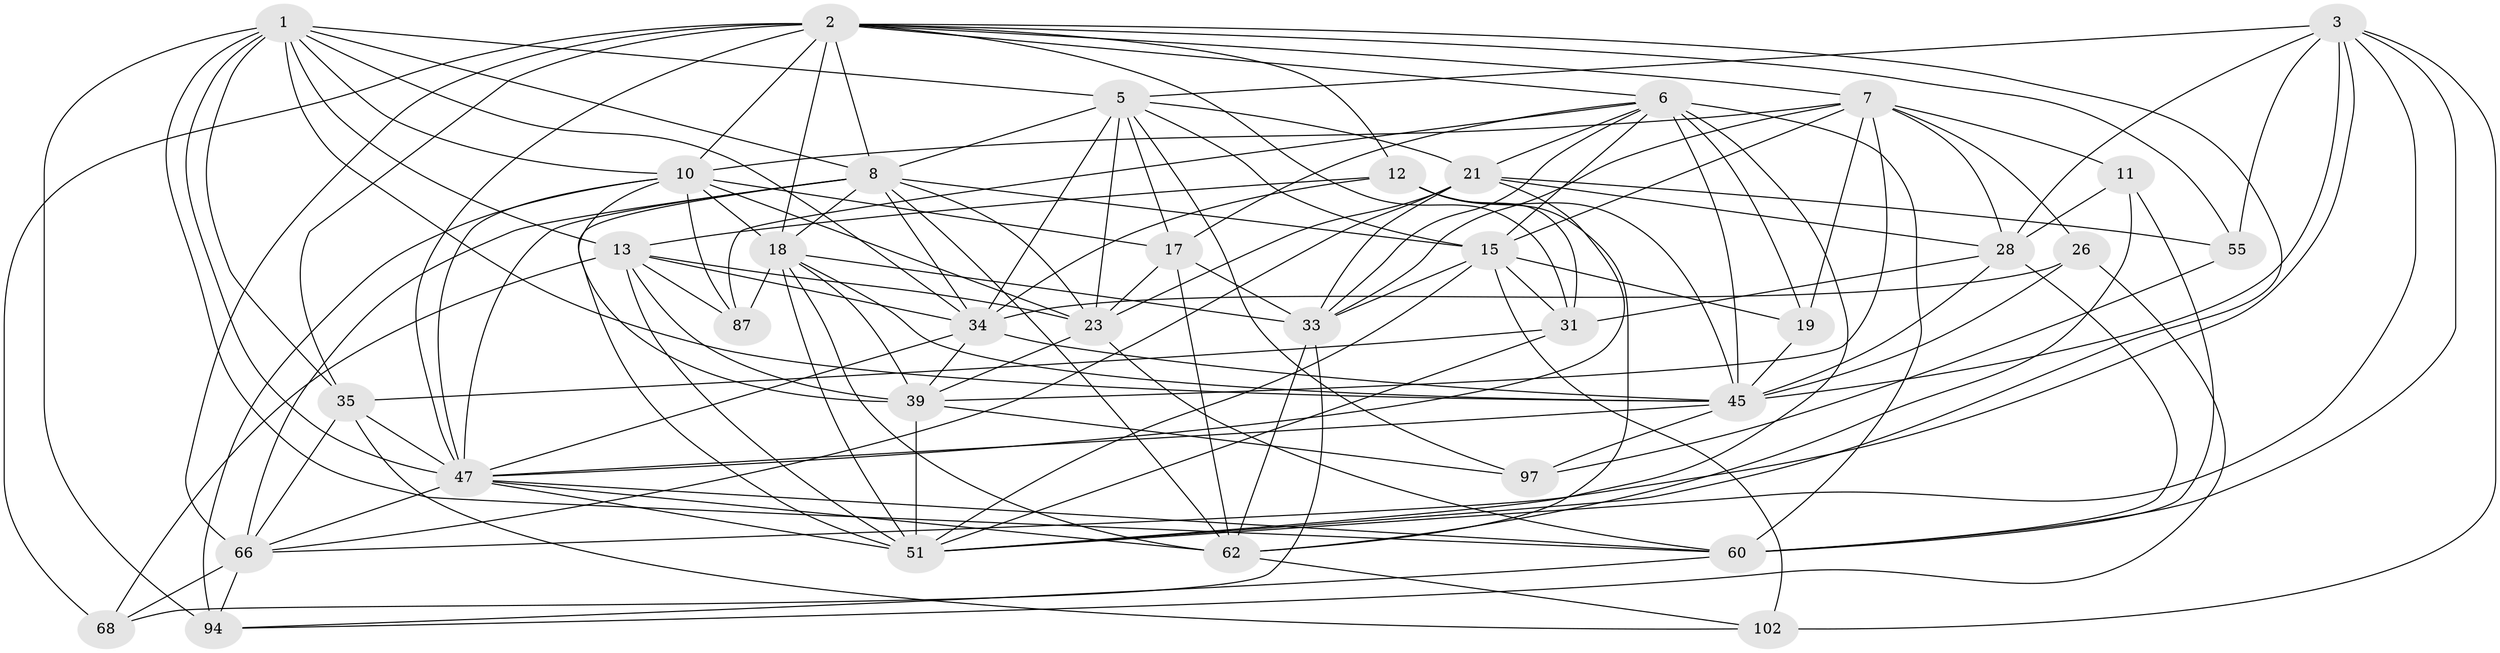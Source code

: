 // original degree distribution, {4: 1.0}
// Generated by graph-tools (version 1.1) at 2025/20/03/04/25 18:20:53]
// undirected, 36 vertices, 136 edges
graph export_dot {
graph [start="1"]
  node [color=gray90,style=filled];
  1 [super="+25+58"];
  2 [super="+29+81+22+86"];
  3 [super="+32+4+42"];
  5 [super="+95+14"];
  6 [super="+69+16"];
  7 [super="+76+9"];
  8 [super="+56+44+20"];
  10 [super="+40+90"];
  11;
  12 [super="+111"];
  13 [super="+48+24"];
  15 [super="+72+50"];
  17 [super="+54+27"];
  18 [super="+41+71"];
  19;
  21 [super="+38+113"];
  23 [super="+83+30"];
  26;
  28 [super="+92+75"];
  31 [super="+43"];
  33 [super="+59"];
  34 [super="+74+101"];
  35 [super="+36"];
  39 [super="+118+108+100"];
  45 [super="+73+106+70+104"];
  47 [super="+65+99+52"];
  51 [super="+67+77"];
  55;
  60 [super="+98"];
  62 [super="+64"];
  66 [super="+79+91"];
  68;
  87;
  94 [super="+120"];
  97;
  102;
  1 -- 35;
  1 -- 94 [weight=2];
  1 -- 8;
  1 -- 60;
  1 -- 13;
  1 -- 5 [weight=2];
  1 -- 34;
  1 -- 10;
  1 -- 47;
  1 -- 45;
  2 -- 66 [weight=2];
  2 -- 8;
  2 -- 47;
  2 -- 18;
  2 -- 68;
  2 -- 6;
  2 -- 55;
  2 -- 35;
  2 -- 7;
  2 -- 12;
  2 -- 31;
  2 -- 10;
  2 -- 51;
  3 -- 45;
  3 -- 66;
  3 -- 28;
  3 -- 51;
  3 -- 60;
  3 -- 102;
  3 -- 5;
  3 -- 55;
  5 -- 8 [weight=2];
  5 -- 17;
  5 -- 34;
  5 -- 97;
  5 -- 21;
  5 -- 23;
  5 -- 15 [weight=2];
  6 -- 19;
  6 -- 15;
  6 -- 45 [weight=3];
  6 -- 33;
  6 -- 87;
  6 -- 60;
  6 -- 17;
  6 -- 21;
  6 -- 51;
  7 -- 15;
  7 -- 28 [weight=2];
  7 -- 33;
  7 -- 19;
  7 -- 26;
  7 -- 11;
  7 -- 39;
  7 -- 10;
  8 -- 51;
  8 -- 15;
  8 -- 34 [weight=2];
  8 -- 66 [weight=2];
  8 -- 18;
  8 -- 23;
  8 -- 62;
  8 -- 47;
  10 -- 47 [weight=3];
  10 -- 17 [weight=3];
  10 -- 39;
  10 -- 18;
  10 -- 87;
  10 -- 94;
  10 -- 23;
  11 -- 62;
  11 -- 60;
  11 -- 28;
  12 -- 62;
  12 -- 31;
  12 -- 13;
  12 -- 34;
  12 -- 45;
  13 -- 68;
  13 -- 87;
  13 -- 34;
  13 -- 23;
  13 -- 39;
  13 -- 51;
  15 -- 51;
  15 -- 33;
  15 -- 19;
  15 -- 31;
  15 -- 102;
  17 -- 23;
  17 -- 62;
  17 -- 33;
  18 -- 39;
  18 -- 33;
  18 -- 87;
  18 -- 45 [weight=2];
  18 -- 62;
  18 -- 51;
  19 -- 45;
  21 -- 23;
  21 -- 28;
  21 -- 55;
  21 -- 33;
  21 -- 66;
  21 -- 47;
  23 -- 60;
  23 -- 39;
  26 -- 94;
  26 -- 34;
  26 -- 45;
  28 -- 60;
  28 -- 31;
  28 -- 45;
  31 -- 35;
  31 -- 51;
  33 -- 68;
  33 -- 62;
  34 -- 39;
  34 -- 45;
  34 -- 47;
  35 -- 102;
  35 -- 66;
  35 -- 47;
  39 -- 51 [weight=3];
  39 -- 97;
  45 -- 97;
  45 -- 47;
  47 -- 60;
  47 -- 66;
  47 -- 62;
  47 -- 51;
  55 -- 97;
  60 -- 94;
  62 -- 102;
  66 -- 68;
  66 -- 94;
}

